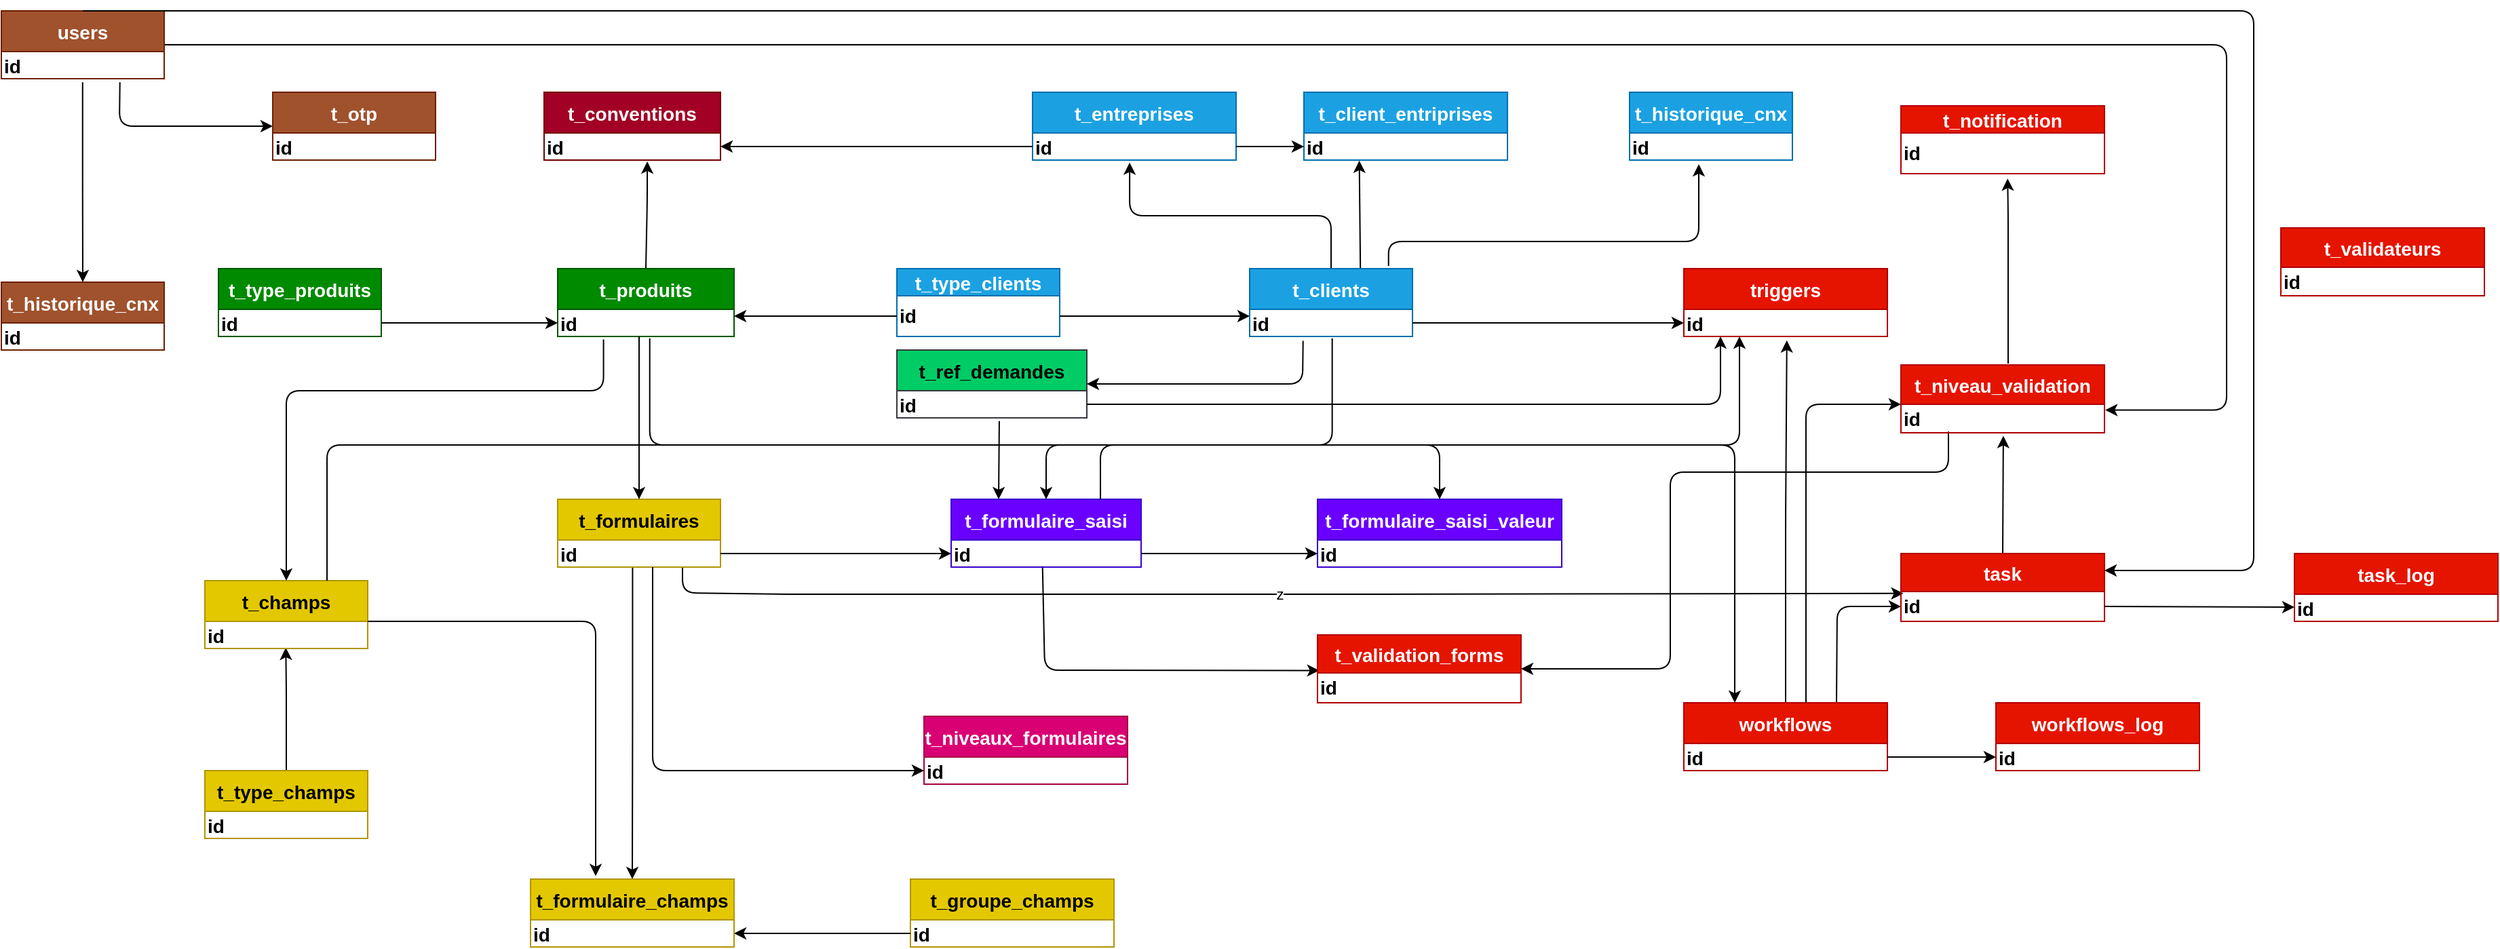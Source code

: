 <mxfile>
    <diagram id="sV0PdzSoE6YO78EN6hSr" name="workflows_mcd">
        <mxGraphModel dx="2013" dy="1161" grid="1" gridSize="10" guides="1" tooltips="1" connect="1" arrows="1" fold="1" page="1" pageScale="1" pageWidth="1169" pageHeight="827" background="#ffffff" math="0" shadow="0">
            <root>
                <mxCell id="M37x-w40fnPvyNNA2sr3-0"/>
                <mxCell id="M37x-w40fnPvyNNA2sr3-1" parent="M37x-w40fnPvyNNA2sr3-0"/>
                <mxCell id="_rT02i8OdZy9hyLazdgX-158" style="edgeStyle=elbowEdgeStyle;elbow=vertical;html=1;exitX=1;exitY=0.5;exitDx=0;exitDy=0;entryX=1.004;entryY=0.2;entryDx=0;entryDy=0;fontSize=14;fontColor=#000000;strokeColor=#000000;entryPerimeter=0;" parent="M37x-w40fnPvyNNA2sr3-1" source="_rT02i8OdZy9hyLazdgX-0" target="_rT02i8OdZy9hyLazdgX-140" edge="1">
                    <mxGeometry relative="1" as="geometry">
                        <Array as="points">
                            <mxPoint x="480" y="-580"/>
                            <mxPoint x="540" y="-775"/>
                            <mxPoint x="-980" y="-810"/>
                            <mxPoint x="-1060" y="-700"/>
                            <mxPoint x="290" y="-810"/>
                        </Array>
                        <mxPoint x="535" y="-540" as="targetPoint"/>
                    </mxGeometry>
                </mxCell>
                <object label="t_type_produits" name="" id="_rT02i8OdZy9hyLazdgX-13">
                    <mxCell style="shape=table;startSize=30;container=1;collapsible=0;childLayout=tableLayout;fontStyle=1;align=center;pointerEvents=1;rounded=0;shadow=0;sketch=0;fontSize=14;fontColor=#ffffff;strokeColor=#005700;strokeWidth=1;fillColor=#008a00;" parent="M37x-w40fnPvyNNA2sr3-1" vertex="1">
                        <mxGeometry x="-1000" y="-610" width="120" height="50" as="geometry"/>
                    </mxCell>
                </object>
                <mxCell id="_rT02i8OdZy9hyLazdgX-14" value="" style="shape=partialRectangle;html=1;whiteSpace=wrap;collapsible=0;dropTarget=0;pointerEvents=0;fillColor=none;top=0;left=0;bottom=0;right=0;points=[[0,0.5],[1,0.5]];portConstraint=eastwest;rounded=0;shadow=0;sketch=0;fontSize=14;fontColor=#FFFFFF;strokeColor=#000000;strokeWidth=1;" parent="_rT02i8OdZy9hyLazdgX-13" vertex="1">
                    <mxGeometry y="30" width="120" height="20" as="geometry"/>
                </mxCell>
                <mxCell id="_rT02i8OdZy9hyLazdgX-15" value="&lt;b&gt;id&lt;/b&gt;" style="shape=partialRectangle;html=1;whiteSpace=wrap;connectable=0;fillColor=none;top=0;left=0;bottom=0;right=0;overflow=hidden;pointerEvents=1;rounded=0;shadow=0;sketch=0;fontSize=14;fontColor=#000000;strokeColor=#000000;strokeWidth=1;align=left;" parent="_rT02i8OdZy9hyLazdgX-14" vertex="1">
                    <mxGeometry width="120" height="20" as="geometry">
                        <mxRectangle width="120" height="20" as="alternateBounds"/>
                    </mxGeometry>
                </mxCell>
                <object label="t_type_clients" name="" id="_rT02i8OdZy9hyLazdgX-16">
                    <mxCell style="shape=table;startSize=20;container=1;collapsible=0;childLayout=tableLayout;fontStyle=1;align=center;pointerEvents=1;rounded=0;shadow=0;sketch=0;fontSize=14;fontColor=#ffffff;strokeColor=#006EAF;strokeWidth=1;fillColor=#1ba1e2;" parent="M37x-w40fnPvyNNA2sr3-1" vertex="1">
                        <mxGeometry x="-500" y="-610" width="120" height="50" as="geometry"/>
                    </mxCell>
                </object>
                <mxCell id="_rT02i8OdZy9hyLazdgX-17" value="" style="shape=partialRectangle;html=1;whiteSpace=wrap;collapsible=0;dropTarget=0;pointerEvents=0;fillColor=none;top=0;left=0;bottom=0;right=0;points=[[0,0.5],[1,0.5]];portConstraint=eastwest;rounded=0;shadow=0;sketch=0;fontSize=14;fontColor=#FFFFFF;strokeColor=#000000;strokeWidth=1;" parent="_rT02i8OdZy9hyLazdgX-16" vertex="1">
                    <mxGeometry y="20" width="120" height="30" as="geometry"/>
                </mxCell>
                <mxCell id="_rT02i8OdZy9hyLazdgX-18" value="&lt;b&gt;id&lt;/b&gt;" style="shape=partialRectangle;html=1;whiteSpace=wrap;connectable=0;fillColor=none;top=0;left=0;bottom=0;right=0;overflow=hidden;pointerEvents=1;rounded=0;shadow=0;sketch=0;fontSize=14;fontColor=#000000;strokeColor=#000000;strokeWidth=1;align=left;" parent="_rT02i8OdZy9hyLazdgX-17" vertex="1">
                    <mxGeometry width="120" height="30" as="geometry">
                        <mxRectangle width="120" height="30" as="alternateBounds"/>
                    </mxGeometry>
                </mxCell>
                <mxCell id="_rT02i8OdZy9hyLazdgX-77" style="edgeStyle=elbowEdgeStyle;elbow=vertical;html=1;exitX=0.5;exitY=0;exitDx=0;exitDy=0;fontSize=14;fontColor=#000000;strokeColor=#000000;entryX=0.497;entryY=0.97;entryDx=0;entryDy=0;entryPerimeter=0;" parent="M37x-w40fnPvyNNA2sr3-1" source="_rT02i8OdZy9hyLazdgX-22" target="_rT02i8OdZy9hyLazdgX-35" edge="1">
                    <mxGeometry relative="1" as="geometry">
                        <mxPoint x="-960" y="-320" as="targetPoint"/>
                        <Array as="points">
                            <mxPoint x="-950" y="-300"/>
                        </Array>
                    </mxGeometry>
                </mxCell>
                <object label="t_type_champs" name="" id="_rT02i8OdZy9hyLazdgX-22">
                    <mxCell style="shape=table;startSize=30;container=1;collapsible=0;childLayout=tableLayout;fontStyle=1;align=center;pointerEvents=1;rounded=0;shadow=0;sketch=0;fontSize=14;fontColor=#000000;strokeColor=#B09500;strokeWidth=1;fillColor=#e3c800;" parent="M37x-w40fnPvyNNA2sr3-1" vertex="1">
                        <mxGeometry x="-1010" y="-240" width="120" height="50" as="geometry"/>
                    </mxCell>
                </object>
                <mxCell id="_rT02i8OdZy9hyLazdgX-23" value="" style="shape=partialRectangle;html=1;whiteSpace=wrap;collapsible=0;dropTarget=0;pointerEvents=0;fillColor=none;top=0;left=0;bottom=0;right=0;points=[[0,0.5],[1,0.5]];portConstraint=eastwest;rounded=0;shadow=0;sketch=0;fontSize=14;fontColor=#FFFFFF;strokeColor=#000000;strokeWidth=1;" parent="_rT02i8OdZy9hyLazdgX-22" vertex="1">
                    <mxGeometry y="30" width="120" height="20" as="geometry"/>
                </mxCell>
                <mxCell id="_rT02i8OdZy9hyLazdgX-24" value="&lt;b&gt;id&lt;/b&gt;" style="shape=partialRectangle;html=1;whiteSpace=wrap;connectable=0;fillColor=none;top=0;left=0;bottom=0;right=0;overflow=hidden;pointerEvents=1;rounded=0;shadow=0;sketch=0;fontSize=14;fontColor=#000000;strokeColor=#000000;strokeWidth=1;align=left;" parent="_rT02i8OdZy9hyLazdgX-23" vertex="1">
                    <mxGeometry width="120" height="20" as="geometry">
                        <mxRectangle width="120" height="20" as="alternateBounds"/>
                    </mxGeometry>
                </mxCell>
                <mxCell id="5" style="edgeStyle=none;html=1;exitX=0.5;exitY=0;exitDx=0;exitDy=0;entryX=0.585;entryY=1.05;entryDx=0;entryDy=0;entryPerimeter=0;strokeColor=#000000;" parent="M37x-w40fnPvyNNA2sr3-1" source="_rT02i8OdZy9hyLazdgX-25" target="_rT02i8OdZy9hyLazdgX-29" edge="1">
                    <mxGeometry relative="1" as="geometry">
                        <Array as="points">
                            <mxPoint x="-684" y="-660"/>
                        </Array>
                    </mxGeometry>
                </mxCell>
                <object label="t_produits" name="" id="_rT02i8OdZy9hyLazdgX-25">
                    <mxCell style="shape=table;startSize=30;container=1;collapsible=0;childLayout=tableLayout;fontStyle=1;align=center;pointerEvents=1;rounded=0;shadow=0;sketch=0;fontSize=14;fontColor=#ffffff;strokeColor=#005700;strokeWidth=1;fillColor=#008a00;" parent="M37x-w40fnPvyNNA2sr3-1" vertex="1">
                        <mxGeometry x="-750" y="-610" width="130" height="50" as="geometry"/>
                    </mxCell>
                </object>
                <mxCell id="_rT02i8OdZy9hyLazdgX-26" value="" style="shape=partialRectangle;html=1;whiteSpace=wrap;collapsible=0;dropTarget=0;pointerEvents=0;fillColor=none;top=0;left=0;bottom=0;right=0;points=[[0,0.5],[1,0.5]];portConstraint=eastwest;rounded=0;shadow=0;sketch=0;fontSize=14;fontColor=#FFFFFF;strokeColor=#000000;strokeWidth=1;" parent="_rT02i8OdZy9hyLazdgX-25" vertex="1">
                    <mxGeometry y="30" width="130" height="20" as="geometry"/>
                </mxCell>
                <mxCell id="_rT02i8OdZy9hyLazdgX-27" value="&lt;b&gt;id&lt;/b&gt;" style="shape=partialRectangle;html=1;whiteSpace=wrap;connectable=0;fillColor=none;top=0;left=0;bottom=0;right=0;overflow=hidden;pointerEvents=1;rounded=0;shadow=0;sketch=0;fontSize=14;fontColor=#000000;strokeColor=#000000;strokeWidth=1;align=left;" parent="_rT02i8OdZy9hyLazdgX-26" vertex="1">
                    <mxGeometry width="130" height="20" as="geometry">
                        <mxRectangle width="130" height="20" as="alternateBounds"/>
                    </mxGeometry>
                </mxCell>
                <object label="t_conventions" name="" id="_rT02i8OdZy9hyLazdgX-28">
                    <mxCell style="shape=table;startSize=30;container=1;collapsible=0;childLayout=tableLayout;fontStyle=1;align=center;pointerEvents=1;rounded=0;shadow=0;sketch=0;fontSize=14;fontColor=#ffffff;strokeColor=#6F0000;strokeWidth=1;fillColor=#a20025;" parent="M37x-w40fnPvyNNA2sr3-1" vertex="1">
                        <mxGeometry x="-760" y="-740" width="130" height="50" as="geometry"/>
                    </mxCell>
                </object>
                <mxCell id="_rT02i8OdZy9hyLazdgX-29" value="" style="shape=partialRectangle;html=1;whiteSpace=wrap;collapsible=0;dropTarget=0;pointerEvents=0;fillColor=none;top=0;left=0;bottom=0;right=0;points=[[0,0.5],[1,0.5]];portConstraint=eastwest;rounded=0;shadow=0;sketch=0;fontSize=14;fontColor=#FFFFFF;strokeColor=#000000;strokeWidth=1;" parent="_rT02i8OdZy9hyLazdgX-28" vertex="1">
                    <mxGeometry y="30" width="130" height="20" as="geometry"/>
                </mxCell>
                <mxCell id="_rT02i8OdZy9hyLazdgX-30" value="&lt;b&gt;id&lt;/b&gt;" style="shape=partialRectangle;html=1;whiteSpace=wrap;connectable=0;fillColor=none;top=0;left=0;bottom=0;right=0;overflow=hidden;pointerEvents=1;rounded=0;shadow=0;sketch=0;fontSize=14;fontColor=#000000;strokeColor=#000000;strokeWidth=1;align=left;" parent="_rT02i8OdZy9hyLazdgX-29" vertex="1">
                    <mxGeometry width="130" height="20" as="geometry">
                        <mxRectangle width="130" height="20" as="alternateBounds"/>
                    </mxGeometry>
                </mxCell>
                <object label="t_entreprises" name="" id="_rT02i8OdZy9hyLazdgX-31">
                    <mxCell style="shape=table;startSize=30;container=1;collapsible=0;childLayout=tableLayout;fontStyle=1;align=center;pointerEvents=1;rounded=0;shadow=0;sketch=0;fontSize=14;fontColor=#ffffff;strokeColor=#006EAF;strokeWidth=1;fillColor=#1ba1e2;" parent="M37x-w40fnPvyNNA2sr3-1" vertex="1">
                        <mxGeometry x="-400" y="-740" width="150" height="50" as="geometry"/>
                    </mxCell>
                </object>
                <mxCell id="_rT02i8OdZy9hyLazdgX-32" value="" style="shape=partialRectangle;html=1;whiteSpace=wrap;collapsible=0;dropTarget=0;pointerEvents=0;fillColor=none;top=0;left=0;bottom=0;right=0;points=[[0,0.5],[1,0.5]];portConstraint=eastwest;rounded=0;shadow=0;sketch=0;fontSize=14;fontColor=#FFFFFF;strokeColor=#000000;strokeWidth=1;" parent="_rT02i8OdZy9hyLazdgX-31" vertex="1">
                    <mxGeometry y="30" width="150" height="20" as="geometry"/>
                </mxCell>
                <mxCell id="_rT02i8OdZy9hyLazdgX-33" value="&lt;b&gt;id&lt;/b&gt;" style="shape=partialRectangle;html=1;whiteSpace=wrap;connectable=0;fillColor=none;top=0;left=0;bottom=0;right=0;overflow=hidden;pointerEvents=1;rounded=0;shadow=0;sketch=0;fontSize=14;fontColor=#000000;strokeColor=#000000;strokeWidth=1;align=left;" parent="_rT02i8OdZy9hyLazdgX-32" vertex="1">
                    <mxGeometry width="150" height="20" as="geometry">
                        <mxRectangle width="150" height="20" as="alternateBounds"/>
                    </mxGeometry>
                </mxCell>
                <object label="t_champs" name="" id="_rT02i8OdZy9hyLazdgX-34">
                    <mxCell style="shape=table;startSize=30;container=1;collapsible=0;childLayout=tableLayout;fontStyle=1;align=center;pointerEvents=1;rounded=0;shadow=0;sketch=0;fontSize=14;fontColor=#000000;strokeColor=#B09500;strokeWidth=1;fillColor=#e3c800;" parent="M37x-w40fnPvyNNA2sr3-1" vertex="1">
                        <mxGeometry x="-1010" y="-380" width="120" height="50" as="geometry"/>
                    </mxCell>
                </object>
                <mxCell id="_rT02i8OdZy9hyLazdgX-35" value="" style="shape=partialRectangle;html=1;whiteSpace=wrap;collapsible=0;dropTarget=0;pointerEvents=0;fillColor=none;top=0;left=0;bottom=0;right=0;points=[[0,0.5],[1,0.5]];portConstraint=eastwest;rounded=0;shadow=0;sketch=0;fontSize=14;fontColor=#FFFFFF;strokeColor=#000000;strokeWidth=1;" parent="_rT02i8OdZy9hyLazdgX-34" vertex="1">
                    <mxGeometry y="30" width="120" height="20" as="geometry"/>
                </mxCell>
                <mxCell id="_rT02i8OdZy9hyLazdgX-36" value="&lt;b&gt;id&lt;/b&gt;" style="shape=partialRectangle;html=1;whiteSpace=wrap;connectable=0;fillColor=none;top=0;left=0;bottom=0;right=0;overflow=hidden;pointerEvents=1;rounded=0;shadow=0;sketch=0;fontSize=14;fontColor=#000000;strokeColor=#000000;strokeWidth=1;align=left;" parent="_rT02i8OdZy9hyLazdgX-35" vertex="1">
                    <mxGeometry width="120" height="20" as="geometry">
                        <mxRectangle width="120" height="20" as="alternateBounds"/>
                    </mxGeometry>
                </mxCell>
                <mxCell id="_rT02i8OdZy9hyLazdgX-49" style="edgeStyle=elbowEdgeStyle;elbow=vertical;html=1;exitX=0.5;exitY=0;exitDx=0;exitDy=0;entryX=0.477;entryY=1.09;entryDx=0;entryDy=0;entryPerimeter=0;fontSize=14;fontColor=#000000;strokeColor=#000000;" parent="M37x-w40fnPvyNNA2sr3-1" source="_rT02i8OdZy9hyLazdgX-37" target="_rT02i8OdZy9hyLazdgX-32" edge="1">
                    <mxGeometry relative="1" as="geometry"/>
                </mxCell>
                <mxCell id="_rT02i8OdZy9hyLazdgX-132" style="edgeStyle=elbowEdgeStyle;elbow=vertical;html=1;exitX=0.853;exitY=-0.04;exitDx=0;exitDy=0;entryX=0.425;entryY=1.15;entryDx=0;entryDy=0;entryPerimeter=0;fontSize=14;fontColor=#000000;strokeColor=#000000;exitPerimeter=0;" parent="M37x-w40fnPvyNNA2sr3-1" source="_rT02i8OdZy9hyLazdgX-37" target="_rT02i8OdZy9hyLazdgX-103" edge="1">
                    <mxGeometry relative="1" as="geometry">
                        <Array as="points">
                            <mxPoint x="-140" y="-630"/>
                            <mxPoint x="70" y="-640"/>
                            <mxPoint x="-20" y="-585"/>
                            <mxPoint x="-20" y="-600"/>
                        </Array>
                    </mxGeometry>
                </mxCell>
                <mxCell id="44" style="edgeStyle=none;html=1;exitX=0.68;exitY=-0.008;exitDx=0;exitDy=0;entryX=0.272;entryY=1.02;entryDx=0;entryDy=0;entryPerimeter=0;strokeColor=#000000;exitPerimeter=0;" parent="M37x-w40fnPvyNNA2sr3-1" source="_rT02i8OdZy9hyLazdgX-37" target="42" edge="1">
                    <mxGeometry relative="1" as="geometry"/>
                </mxCell>
                <object label="t_clients" name="" id="_rT02i8OdZy9hyLazdgX-37">
                    <mxCell style="shape=table;startSize=30;container=1;collapsible=0;childLayout=tableLayout;fontStyle=1;align=center;pointerEvents=1;rounded=0;shadow=0;sketch=0;fontSize=14;fontColor=#ffffff;strokeColor=#006EAF;strokeWidth=1;fillColor=#1ba1e2;" parent="M37x-w40fnPvyNNA2sr3-1" vertex="1">
                        <mxGeometry x="-240" y="-610" width="120" height="50" as="geometry"/>
                    </mxCell>
                </object>
                <mxCell id="_rT02i8OdZy9hyLazdgX-38" value="" style="shape=partialRectangle;html=1;whiteSpace=wrap;collapsible=0;dropTarget=0;pointerEvents=0;fillColor=none;top=0;left=0;bottom=0;right=0;points=[[0,0.5],[1,0.5]];portConstraint=eastwest;rounded=0;shadow=0;sketch=0;fontSize=14;fontColor=#FFFFFF;strokeColor=#000000;strokeWidth=1;" parent="_rT02i8OdZy9hyLazdgX-37" vertex="1">
                    <mxGeometry y="30" width="120" height="20" as="geometry"/>
                </mxCell>
                <mxCell id="_rT02i8OdZy9hyLazdgX-39" value="&lt;b&gt;id&lt;/b&gt;" style="shape=partialRectangle;html=1;whiteSpace=wrap;connectable=0;fillColor=none;top=0;left=0;bottom=0;right=0;overflow=hidden;pointerEvents=1;rounded=0;shadow=0;sketch=0;fontSize=14;fontColor=#000000;strokeColor=#000000;strokeWidth=1;align=left;" parent="_rT02i8OdZy9hyLazdgX-38" vertex="1">
                    <mxGeometry width="120" height="20" as="geometry">
                        <mxRectangle width="120" height="20" as="alternateBounds"/>
                    </mxGeometry>
                </mxCell>
                <mxCell id="_rT02i8OdZy9hyLazdgX-43" style="edgeStyle=orthogonalEdgeStyle;html=1;exitX=1;exitY=0.5;exitDx=0;exitDy=0;fontSize=14;fontColor=#000000;strokeColor=#000000;" parent="M37x-w40fnPvyNNA2sr3-1" source="_rT02i8OdZy9hyLazdgX-14" edge="1">
                    <mxGeometry relative="1" as="geometry">
                        <mxPoint x="-750" y="-570" as="targetPoint"/>
                    </mxGeometry>
                </mxCell>
                <mxCell id="_rT02i8OdZy9hyLazdgX-59" style="edgeStyle=elbowEdgeStyle;elbow=vertical;html=1;exitX=0;exitY=0.5;exitDx=0;exitDy=0;fontSize=14;fontColor=#000000;strokeColor=#000000;entryX=1;entryY=0.5;entryDx=0;entryDy=0;" parent="M37x-w40fnPvyNNA2sr3-1" source="_rT02i8OdZy9hyLazdgX-32" target="_rT02i8OdZy9hyLazdgX-29" edge="1">
                    <mxGeometry relative="1" as="geometry">
                        <mxPoint x="-490" y="-700" as="targetPoint"/>
                    </mxGeometry>
                </mxCell>
                <mxCell id="_rT02i8OdZy9hyLazdgX-80" style="edgeStyle=elbowEdgeStyle;elbow=vertical;html=1;exitX=0.46;exitY=1.011;exitDx=0;exitDy=0;fontSize=14;fontColor=#000000;strokeColor=#000000;exitPerimeter=0;entryX=0.5;entryY=0;entryDx=0;entryDy=0;" parent="M37x-w40fnPvyNNA2sr3-1" source="_rT02i8OdZy9hyLazdgX-61" target="_rT02i8OdZy9hyLazdgX-66" edge="1">
                    <mxGeometry relative="1" as="geometry">
                        <mxPoint x="-695" y="-270" as="targetPoint"/>
                    </mxGeometry>
                </mxCell>
                <mxCell id="12" value="z" style="edgeStyle=none;html=1;strokeColor=#000000;entryX=0.012;entryY=0.064;entryDx=0;entryDy=0;entryPerimeter=0;" parent="M37x-w40fnPvyNNA2sr3-1" target="_rT02i8OdZy9hyLazdgX-115" edge="1">
                    <mxGeometry relative="1" as="geometry">
                        <mxPoint x="230" y="-380" as="targetPoint"/>
                        <Array as="points">
                            <mxPoint x="-658" y="-371"/>
                            <mxPoint x="-580" y="-370"/>
                            <mxPoint x="-170" y="-370"/>
                        </Array>
                        <mxPoint x="-658" y="-390" as="sourcePoint"/>
                    </mxGeometry>
                </mxCell>
                <object label="t_formulaires" name="" id="_rT02i8OdZy9hyLazdgX-60">
                    <mxCell style="shape=table;startSize=30;container=1;collapsible=0;childLayout=tableLayout;fontStyle=1;align=center;pointerEvents=1;rounded=0;shadow=0;sketch=0;fontSize=14;fontColor=#000000;strokeColor=#B09500;strokeWidth=1;fillColor=#e3c800;" parent="M37x-w40fnPvyNNA2sr3-1" vertex="1">
                        <mxGeometry x="-750" y="-440" width="120" height="50" as="geometry"/>
                    </mxCell>
                </object>
                <mxCell id="_rT02i8OdZy9hyLazdgX-61" value="" style="shape=partialRectangle;html=1;whiteSpace=wrap;collapsible=0;dropTarget=0;pointerEvents=0;fillColor=none;top=0;left=0;bottom=0;right=0;points=[[0,0.5],[1,0.5]];portConstraint=eastwest;rounded=0;shadow=0;sketch=0;fontSize=14;fontColor=#FFFFFF;strokeColor=#000000;strokeWidth=1;" parent="_rT02i8OdZy9hyLazdgX-60" vertex="1">
                    <mxGeometry y="30" width="120" height="20" as="geometry"/>
                </mxCell>
                <mxCell id="_rT02i8OdZy9hyLazdgX-62" value="&lt;b&gt;id&lt;/b&gt;" style="shape=partialRectangle;html=1;whiteSpace=wrap;connectable=0;fillColor=none;top=0;left=0;bottom=0;right=0;overflow=hidden;pointerEvents=1;rounded=0;shadow=0;sketch=0;fontSize=14;fontColor=#000000;strokeColor=#000000;strokeWidth=1;align=left;" parent="_rT02i8OdZy9hyLazdgX-61" vertex="1">
                    <mxGeometry width="120" height="20" as="geometry">
                        <mxRectangle width="120" height="20" as="alternateBounds"/>
                    </mxGeometry>
                </mxCell>
                <object label="t_formulaire_saisi_valeur" name="" id="_rT02i8OdZy9hyLazdgX-63">
                    <mxCell style="shape=table;startSize=30;container=1;collapsible=0;childLayout=tableLayout;fontStyle=1;align=center;pointerEvents=1;rounded=0;shadow=0;sketch=0;fontSize=14;fontColor=#ffffff;strokeColor=#3700CC;strokeWidth=1;fillColor=#6a00ff;" parent="M37x-w40fnPvyNNA2sr3-1" vertex="1">
                        <mxGeometry x="-190" y="-440" width="180" height="50" as="geometry"/>
                    </mxCell>
                </object>
                <mxCell id="_rT02i8OdZy9hyLazdgX-64" value="" style="shape=partialRectangle;html=1;whiteSpace=wrap;collapsible=0;dropTarget=0;pointerEvents=0;fillColor=none;top=0;left=0;bottom=0;right=0;points=[[0,0.5],[1,0.5]];portConstraint=eastwest;rounded=0;shadow=0;sketch=0;fontSize=14;fontColor=#FFFFFF;strokeColor=#000000;strokeWidth=1;" parent="_rT02i8OdZy9hyLazdgX-63" vertex="1">
                    <mxGeometry y="30" width="180" height="20" as="geometry"/>
                </mxCell>
                <mxCell id="_rT02i8OdZy9hyLazdgX-65" value="&lt;b&gt;id&lt;/b&gt;" style="shape=partialRectangle;html=1;whiteSpace=wrap;connectable=0;fillColor=none;top=0;left=0;bottom=0;right=0;overflow=hidden;pointerEvents=1;rounded=0;shadow=0;sketch=0;fontSize=14;fontColor=#000000;strokeColor=#000000;strokeWidth=1;align=left;" parent="_rT02i8OdZy9hyLazdgX-64" vertex="1">
                    <mxGeometry width="180" height="20" as="geometry">
                        <mxRectangle width="180" height="20" as="alternateBounds"/>
                    </mxGeometry>
                </mxCell>
                <object label="t_formulaire_champs" name="" id="_rT02i8OdZy9hyLazdgX-66">
                    <mxCell style="shape=table;startSize=30;container=1;collapsible=0;childLayout=tableLayout;fontStyle=1;align=center;pointerEvents=1;rounded=0;shadow=0;sketch=0;fontSize=14;fontColor=#000000;strokeColor=#B09500;strokeWidth=1;fillColor=#e3c800;" parent="M37x-w40fnPvyNNA2sr3-1" vertex="1">
                        <mxGeometry x="-770" y="-160" width="150" height="50" as="geometry"/>
                    </mxCell>
                </object>
                <mxCell id="_rT02i8OdZy9hyLazdgX-67" value="" style="shape=partialRectangle;html=1;whiteSpace=wrap;collapsible=0;dropTarget=0;pointerEvents=0;fillColor=none;top=0;left=0;bottom=0;right=0;points=[[0,0.5],[1,0.5]];portConstraint=eastwest;rounded=0;shadow=0;sketch=0;fontSize=14;fontColor=#FFFFFF;strokeColor=#000000;strokeWidth=1;" parent="_rT02i8OdZy9hyLazdgX-66" vertex="1">
                    <mxGeometry y="30" width="150" height="20" as="geometry"/>
                </mxCell>
                <mxCell id="_rT02i8OdZy9hyLazdgX-68" value="&lt;b&gt;id&lt;/b&gt;" style="shape=partialRectangle;html=1;whiteSpace=wrap;connectable=0;fillColor=none;top=0;left=0;bottom=0;right=0;overflow=hidden;pointerEvents=1;rounded=0;shadow=0;sketch=0;fontSize=14;fontColor=#000000;strokeColor=#000000;strokeWidth=1;align=left;" parent="_rT02i8OdZy9hyLazdgX-67" vertex="1">
                    <mxGeometry width="150" height="20" as="geometry">
                        <mxRectangle width="150" height="20" as="alternateBounds"/>
                    </mxGeometry>
                </mxCell>
                <mxCell id="33" style="edgeStyle=none;html=1;exitX=0.481;exitY=0.97;exitDx=0;exitDy=0;entryX=0.009;entryY=-0.082;entryDx=0;entryDy=0;entryPerimeter=0;strokeColor=#000000;exitPerimeter=0;" parent="M37x-w40fnPvyNNA2sr3-1" source="_rT02i8OdZy9hyLazdgX-70" target="30" edge="1">
                    <mxGeometry relative="1" as="geometry">
                        <Array as="points">
                            <mxPoint x="-391" y="-314"/>
                        </Array>
                    </mxGeometry>
                </mxCell>
                <object label="t_formulaire_saisi" name="" id="_rT02i8OdZy9hyLazdgX-69">
                    <mxCell style="shape=table;startSize=30;container=1;collapsible=0;childLayout=tableLayout;fontStyle=1;align=center;pointerEvents=1;rounded=0;shadow=0;sketch=0;fontSize=14;fontColor=#ffffff;strokeColor=#3700CC;strokeWidth=1;fillColor=#6a00ff;" parent="M37x-w40fnPvyNNA2sr3-1" vertex="1">
                        <mxGeometry x="-460" y="-440" width="140" height="50" as="geometry"/>
                    </mxCell>
                </object>
                <mxCell id="_rT02i8OdZy9hyLazdgX-70" value="" style="shape=partialRectangle;html=1;whiteSpace=wrap;collapsible=0;dropTarget=0;pointerEvents=0;fillColor=none;top=0;left=0;bottom=0;right=0;points=[[0,0.5],[1,0.5]];portConstraint=eastwest;rounded=0;shadow=0;sketch=0;fontSize=14;fontColor=#FFFFFF;strokeColor=#000000;strokeWidth=1;" parent="_rT02i8OdZy9hyLazdgX-69" vertex="1">
                    <mxGeometry y="30" width="140" height="20" as="geometry"/>
                </mxCell>
                <mxCell id="_rT02i8OdZy9hyLazdgX-71" value="&lt;b&gt;id&lt;/b&gt;" style="shape=partialRectangle;html=1;whiteSpace=wrap;connectable=0;fillColor=none;top=0;left=0;bottom=0;right=0;overflow=hidden;pointerEvents=1;rounded=0;shadow=0;sketch=0;fontSize=14;fontColor=#000000;strokeColor=#000000;strokeWidth=1;align=left;" parent="_rT02i8OdZy9hyLazdgX-70" vertex="1">
                    <mxGeometry width="140" height="20" as="geometry">
                        <mxRectangle width="140" height="20" as="alternateBounds"/>
                    </mxGeometry>
                </mxCell>
                <object label="t_groupe_champs" name="" id="_rT02i8OdZy9hyLazdgX-72">
                    <mxCell style="shape=table;startSize=30;container=1;collapsible=0;childLayout=tableLayout;fontStyle=1;align=center;pointerEvents=1;rounded=0;shadow=0;sketch=0;fontSize=14;fontColor=#000000;strokeColor=#B09500;strokeWidth=1;fillColor=#e3c800;" parent="M37x-w40fnPvyNNA2sr3-1" vertex="1">
                        <mxGeometry x="-490" y="-160" width="150" height="50" as="geometry"/>
                    </mxCell>
                </object>
                <mxCell id="_rT02i8OdZy9hyLazdgX-73" value="" style="shape=partialRectangle;html=1;whiteSpace=wrap;collapsible=0;dropTarget=0;pointerEvents=0;fillColor=none;top=0;left=0;bottom=0;right=0;points=[[0,0.5],[1,0.5]];portConstraint=eastwest;rounded=0;shadow=0;sketch=0;fontSize=14;fontColor=#FFFFFF;strokeColor=#000000;strokeWidth=1;" parent="_rT02i8OdZy9hyLazdgX-72" vertex="1">
                    <mxGeometry y="30" width="150" height="20" as="geometry"/>
                </mxCell>
                <mxCell id="_rT02i8OdZy9hyLazdgX-74" value="&lt;b&gt;id&lt;/b&gt;" style="shape=partialRectangle;html=1;whiteSpace=wrap;connectable=0;fillColor=none;top=0;left=0;bottom=0;right=0;overflow=hidden;pointerEvents=1;rounded=0;shadow=0;sketch=0;fontSize=14;fontColor=#000000;strokeColor=#000000;strokeWidth=1;align=left;" parent="_rT02i8OdZy9hyLazdgX-73" vertex="1">
                    <mxGeometry width="150" height="20" as="geometry">
                        <mxRectangle width="150" height="20" as="alternateBounds"/>
                    </mxGeometry>
                </mxCell>
                <mxCell id="_rT02i8OdZy9hyLazdgX-78" style="edgeStyle=elbowEdgeStyle;elbow=vertical;html=1;fontSize=14;fontColor=#000000;strokeColor=#000000;entryX=0.32;entryY=-0.044;entryDx=0;entryDy=0;entryPerimeter=0;" parent="M37x-w40fnPvyNNA2sr3-1" target="_rT02i8OdZy9hyLazdgX-66" edge="1">
                    <mxGeometry relative="1" as="geometry">
                        <mxPoint x="-720" y="-260" as="targetPoint"/>
                        <Array as="points">
                            <mxPoint x="-800" y="-350"/>
                            <mxPoint x="-790" y="-230"/>
                            <mxPoint x="-810" y="-250"/>
                            <mxPoint x="-810" y="-270"/>
                            <mxPoint x="-820" y="-340"/>
                        </Array>
                        <mxPoint x="-890" y="-350" as="sourcePoint"/>
                    </mxGeometry>
                </mxCell>
                <mxCell id="_rT02i8OdZy9hyLazdgX-79" style="edgeStyle=elbowEdgeStyle;elbow=vertical;html=1;exitX=0;exitY=0.5;exitDx=0;exitDy=0;entryX=1;entryY=0.5;entryDx=0;entryDy=0;fontSize=14;fontColor=#000000;strokeColor=#000000;" parent="M37x-w40fnPvyNNA2sr3-1" source="_rT02i8OdZy9hyLazdgX-73" target="_rT02i8OdZy9hyLazdgX-67" edge="1">
                    <mxGeometry relative="1" as="geometry"/>
                </mxCell>
                <mxCell id="_rT02i8OdZy9hyLazdgX-81" style="edgeStyle=elbowEdgeStyle;elbow=vertical;html=1;exitX=1;exitY=0.5;exitDx=0;exitDy=0;fontSize=14;fontColor=#000000;strokeColor=#000000;" parent="M37x-w40fnPvyNNA2sr3-1" source="_rT02i8OdZy9hyLazdgX-61" target="_rT02i8OdZy9hyLazdgX-70" edge="1">
                    <mxGeometry relative="1" as="geometry"/>
                </mxCell>
                <mxCell id="_rT02i8OdZy9hyLazdgX-83" style="edgeStyle=elbowEdgeStyle;elbow=vertical;html=1;fontSize=14;fontColor=#000000;strokeColor=#000000;entryX=0.5;entryY=0;entryDx=0;entryDy=0;entryPerimeter=0;" parent="M37x-w40fnPvyNNA2sr3-1" target="_rT02i8OdZy9hyLazdgX-60" edge="1">
                    <mxGeometry relative="1" as="geometry">
                        <mxPoint x="-690" y="-450" as="targetPoint"/>
                        <Array as="points">
                            <mxPoint x="-695" y="-510"/>
                            <mxPoint x="-670" y="-550"/>
                            <mxPoint x="-670" y="-520"/>
                        </Array>
                        <mxPoint x="-690" y="-560" as="sourcePoint"/>
                    </mxGeometry>
                </mxCell>
                <mxCell id="_rT02i8OdZy9hyLazdgX-85" style="edgeStyle=elbowEdgeStyle;elbow=vertical;html=1;exitX=0.26;exitY=1.111;exitDx=0;exitDy=0;entryX=0.5;entryY=0;entryDx=0;entryDy=0;fontSize=14;fontColor=#000000;strokeColor=#000000;exitPerimeter=0;" parent="M37x-w40fnPvyNNA2sr3-1" source="_rT02i8OdZy9hyLazdgX-26" target="_rT02i8OdZy9hyLazdgX-34" edge="1">
                    <mxGeometry relative="1" as="geometry">
                        <Array as="points">
                            <mxPoint x="-730" y="-520"/>
                            <mxPoint x="-880" y="-520"/>
                            <mxPoint x="-800" y="-570"/>
                            <mxPoint x="-920" y="-500"/>
                            <mxPoint x="-800" y="-540"/>
                            <mxPoint x="-660" y="-520"/>
                        </Array>
                    </mxGeometry>
                </mxCell>
                <mxCell id="_rT02i8OdZy9hyLazdgX-86" style="edgeStyle=elbowEdgeStyle;elbow=vertical;html=1;exitX=1;exitY=0.5;exitDx=0;exitDy=0;entryX=0;entryY=0.5;entryDx=0;entryDy=0;fontSize=14;fontColor=#000000;strokeColor=#000000;" parent="M37x-w40fnPvyNNA2sr3-1" source="_rT02i8OdZy9hyLazdgX-70" target="_rT02i8OdZy9hyLazdgX-64" edge="1">
                    <mxGeometry relative="1" as="geometry"/>
                </mxCell>
                <mxCell id="_rT02i8OdZy9hyLazdgX-95" style="edgeStyle=elbowEdgeStyle;elbow=vertical;html=1;exitX=0.507;exitY=1.07;exitDx=0;exitDy=0;fontSize=14;fontColor=#000000;strokeColor=#000000;exitPerimeter=0;" parent="M37x-w40fnPvyNNA2sr3-1" source="_rT02i8OdZy9hyLazdgX-38" target="_rT02i8OdZy9hyLazdgX-69" edge="1">
                    <mxGeometry relative="1" as="geometry">
                        <Array as="points">
                            <mxPoint x="-280" y="-480"/>
                            <mxPoint x="-260" y="-520"/>
                        </Array>
                    </mxGeometry>
                </mxCell>
                <object label="t_historique_cnx" name="" id="_rT02i8OdZy9hyLazdgX-102">
                    <mxCell style="shape=table;startSize=30;container=1;collapsible=0;childLayout=tableLayout;fontStyle=1;align=center;pointerEvents=1;rounded=0;shadow=0;sketch=0;fontSize=14;fontColor=#ffffff;strokeColor=#006EAF;strokeWidth=1;fillColor=#1ba1e2;" parent="M37x-w40fnPvyNNA2sr3-1" vertex="1">
                        <mxGeometry x="40" y="-740" width="120" height="50" as="geometry"/>
                    </mxCell>
                </object>
                <mxCell id="_rT02i8OdZy9hyLazdgX-103" value="" style="shape=partialRectangle;html=1;whiteSpace=wrap;collapsible=0;dropTarget=0;pointerEvents=0;fillColor=none;top=0;left=0;bottom=0;right=0;points=[[0,0.5],[1,0.5]];portConstraint=eastwest;rounded=0;shadow=0;sketch=0;fontSize=14;fontColor=#FFFFFF;strokeColor=#000000;strokeWidth=1;" parent="_rT02i8OdZy9hyLazdgX-102" vertex="1">
                    <mxGeometry y="30" width="120" height="20" as="geometry"/>
                </mxCell>
                <mxCell id="_rT02i8OdZy9hyLazdgX-104" value="&lt;b&gt;id&lt;/b&gt;" style="shape=partialRectangle;html=1;whiteSpace=wrap;connectable=0;fillColor=none;top=0;left=0;bottom=0;right=0;overflow=hidden;pointerEvents=1;rounded=0;shadow=0;sketch=0;fontSize=14;fontColor=#000000;strokeColor=#000000;strokeWidth=1;align=left;" parent="_rT02i8OdZy9hyLazdgX-103" vertex="1">
                    <mxGeometry width="120" height="20" as="geometry">
                        <mxRectangle width="120" height="20" as="alternateBounds"/>
                    </mxGeometry>
                </mxCell>
                <mxCell id="_rT02i8OdZy9hyLazdgX-157" style="edgeStyle=elbowEdgeStyle;elbow=vertical;html=1;exitX=0.5;exitY=0;exitDx=0;exitDy=0;entryX=0.506;entryY=1.144;entryDx=0;entryDy=0;entryPerimeter=0;fontSize=14;fontColor=#000000;strokeColor=#000000;" parent="M37x-w40fnPvyNNA2sr3-1" source="_rT02i8OdZy9hyLazdgX-105" target="_rT02i8OdZy9hyLazdgX-112" edge="1">
                    <mxGeometry relative="1" as="geometry"/>
                </mxCell>
                <mxCell id="1" style="edgeStyle=none;html=1;exitX=0.75;exitY=0;exitDx=0;exitDy=0;entryX=0;entryY=0.5;entryDx=0;entryDy=0;strokeColor=#000000;" parent="M37x-w40fnPvyNNA2sr3-1" source="_rT02i8OdZy9hyLazdgX-105" target="_rT02i8OdZy9hyLazdgX-115" edge="1">
                    <mxGeometry relative="1" as="geometry">
                        <Array as="points">
                            <mxPoint x="193" y="-361"/>
                        </Array>
                    </mxGeometry>
                </mxCell>
                <object label="workflows" name="" id="_rT02i8OdZy9hyLazdgX-105">
                    <mxCell style="shape=table;startSize=30;container=1;collapsible=0;childLayout=tableLayout;fontStyle=1;align=center;pointerEvents=1;rounded=0;shadow=0;sketch=0;fontSize=14;fontColor=#ffffff;strokeColor=#B20000;strokeWidth=1;fillColor=#e51400;" parent="M37x-w40fnPvyNNA2sr3-1" vertex="1">
                        <mxGeometry x="80" y="-290" width="150" height="50" as="geometry"/>
                    </mxCell>
                </object>
                <mxCell id="_rT02i8OdZy9hyLazdgX-106" value="" style="shape=partialRectangle;html=1;whiteSpace=wrap;collapsible=0;dropTarget=0;pointerEvents=0;fillColor=none;top=0;left=0;bottom=0;right=0;points=[[0,0.5],[1,0.5]];portConstraint=eastwest;rounded=0;shadow=0;sketch=0;fontSize=14;fontColor=#FFFFFF;strokeColor=#000000;strokeWidth=1;" parent="_rT02i8OdZy9hyLazdgX-105" vertex="1">
                    <mxGeometry y="30" width="150" height="20" as="geometry"/>
                </mxCell>
                <mxCell id="_rT02i8OdZy9hyLazdgX-107" value="&lt;b&gt;id&lt;/b&gt;" style="shape=partialRectangle;html=1;whiteSpace=wrap;connectable=0;fillColor=none;top=0;left=0;bottom=0;right=0;overflow=hidden;pointerEvents=1;rounded=0;shadow=0;sketch=0;fontSize=14;fontColor=#000000;strokeColor=#000000;strokeWidth=1;align=left;" parent="_rT02i8OdZy9hyLazdgX-106" vertex="1">
                    <mxGeometry width="150" height="20" as="geometry">
                        <mxRectangle width="150" height="20" as="alternateBounds"/>
                    </mxGeometry>
                </mxCell>
                <object label="task_log" name="" id="_rT02i8OdZy9hyLazdgX-108">
                    <mxCell style="shape=table;startSize=30;container=1;collapsible=0;childLayout=tableLayout;fontStyle=1;align=center;pointerEvents=1;rounded=0;shadow=0;sketch=0;fontSize=14;fontColor=#ffffff;strokeColor=#B20000;strokeWidth=1;fillColor=#e51400;" parent="M37x-w40fnPvyNNA2sr3-1" vertex="1">
                        <mxGeometry x="530" y="-400" width="150" height="50" as="geometry"/>
                    </mxCell>
                </object>
                <mxCell id="_rT02i8OdZy9hyLazdgX-109" value="" style="shape=partialRectangle;html=1;whiteSpace=wrap;collapsible=0;dropTarget=0;pointerEvents=0;fillColor=none;top=0;left=0;bottom=0;right=0;points=[[0,0.5],[1,0.5]];portConstraint=eastwest;rounded=0;shadow=0;sketch=0;fontSize=14;fontColor=#FFFFFF;strokeColor=#000000;strokeWidth=1;" parent="_rT02i8OdZy9hyLazdgX-108" vertex="1">
                    <mxGeometry y="30" width="150" height="20" as="geometry"/>
                </mxCell>
                <mxCell id="_rT02i8OdZy9hyLazdgX-110" value="&lt;b&gt;id&lt;/b&gt;" style="shape=partialRectangle;html=1;whiteSpace=wrap;connectable=0;fillColor=none;top=0;left=0;bottom=0;right=0;overflow=hidden;pointerEvents=1;rounded=0;shadow=0;sketch=0;fontSize=14;fontColor=#000000;strokeColor=#000000;strokeWidth=1;align=left;" parent="_rT02i8OdZy9hyLazdgX-109" vertex="1">
                    <mxGeometry width="150" height="20" as="geometry">
                        <mxRectangle width="150" height="20" as="alternateBounds"/>
                    </mxGeometry>
                </mxCell>
                <object label="triggers" name="" id="_rT02i8OdZy9hyLazdgX-111">
                    <mxCell style="shape=table;startSize=30;container=1;collapsible=0;childLayout=tableLayout;fontStyle=1;align=center;pointerEvents=1;rounded=0;shadow=0;sketch=0;fontSize=14;fontColor=#ffffff;strokeColor=#B20000;strokeWidth=1;fillColor=#e51400;" parent="M37x-w40fnPvyNNA2sr3-1" vertex="1">
                        <mxGeometry x="80" y="-610" width="150" height="50" as="geometry"/>
                    </mxCell>
                </object>
                <mxCell id="_rT02i8OdZy9hyLazdgX-112" value="" style="shape=partialRectangle;html=1;whiteSpace=wrap;collapsible=0;dropTarget=0;pointerEvents=0;fillColor=none;top=0;left=0;bottom=0;right=0;points=[[0,0.5],[1,0.5]];portConstraint=eastwest;rounded=0;shadow=0;sketch=0;fontSize=14;fontColor=#FFFFFF;strokeColor=#000000;strokeWidth=1;" parent="_rT02i8OdZy9hyLazdgX-111" vertex="1">
                    <mxGeometry y="30" width="150" height="20" as="geometry"/>
                </mxCell>
                <mxCell id="_rT02i8OdZy9hyLazdgX-113" value="&lt;b&gt;id&lt;/b&gt;" style="shape=partialRectangle;html=1;whiteSpace=wrap;connectable=0;fillColor=none;top=0;left=0;bottom=0;right=0;overflow=hidden;pointerEvents=1;rounded=0;shadow=0;sketch=0;fontSize=14;fontColor=#000000;strokeColor=#000000;strokeWidth=1;align=left;" parent="_rT02i8OdZy9hyLazdgX-112" vertex="1">
                    <mxGeometry width="150" height="20" as="geometry">
                        <mxRectangle width="150" height="20" as="alternateBounds"/>
                    </mxGeometry>
                </mxCell>
                <mxCell id="2" style="edgeStyle=none;html=1;exitX=0.5;exitY=0;exitDx=0;exitDy=0;entryX=0.503;entryY=1.109;entryDx=0;entryDy=0;entryPerimeter=0;strokeColor=#000000;" parent="M37x-w40fnPvyNNA2sr3-1" source="_rT02i8OdZy9hyLazdgX-114" target="_rT02i8OdZy9hyLazdgX-140" edge="1">
                    <mxGeometry relative="1" as="geometry"/>
                </mxCell>
                <object label="task" name="" id="_rT02i8OdZy9hyLazdgX-114">
                    <mxCell style="shape=table;startSize=28;container=1;collapsible=0;childLayout=tableLayout;fontStyle=1;align=center;pointerEvents=1;rounded=0;shadow=0;sketch=0;fontSize=14;fontColor=#ffffff;strokeColor=#B20000;strokeWidth=1;fillColor=#e51400;" parent="M37x-w40fnPvyNNA2sr3-1" vertex="1">
                        <mxGeometry x="240" y="-400" width="150" height="50" as="geometry"/>
                    </mxCell>
                </object>
                <mxCell id="_rT02i8OdZy9hyLazdgX-115" value="" style="shape=partialRectangle;html=1;whiteSpace=wrap;collapsible=0;dropTarget=0;pointerEvents=0;fillColor=none;top=0;left=0;bottom=0;right=0;points=[[0,0.5],[1,0.5]];portConstraint=eastwest;rounded=0;shadow=0;sketch=0;fontSize=14;fontColor=#FFFFFF;strokeColor=#000000;strokeWidth=1;" parent="_rT02i8OdZy9hyLazdgX-114" vertex="1">
                    <mxGeometry y="28" width="150" height="22" as="geometry"/>
                </mxCell>
                <mxCell id="_rT02i8OdZy9hyLazdgX-116" value="&lt;b&gt;id&lt;/b&gt;" style="shape=partialRectangle;html=1;whiteSpace=wrap;connectable=0;fillColor=none;top=0;left=0;bottom=0;right=0;overflow=hidden;pointerEvents=1;rounded=0;shadow=0;sketch=0;fontSize=14;fontColor=#000000;strokeColor=#000000;strokeWidth=1;align=left;" parent="_rT02i8OdZy9hyLazdgX-115" vertex="1">
                    <mxGeometry width="150" height="22" as="geometry">
                        <mxRectangle width="150" height="22" as="alternateBounds"/>
                    </mxGeometry>
                </mxCell>
                <object label="workflows_log" name="" id="_rT02i8OdZy9hyLazdgX-117">
                    <mxCell style="shape=table;startSize=30;container=1;collapsible=0;childLayout=tableLayout;fontStyle=1;align=center;pointerEvents=1;rounded=0;shadow=0;sketch=0;fontSize=14;fontColor=#ffffff;strokeColor=#B20000;strokeWidth=1;fillColor=#e51400;" parent="M37x-w40fnPvyNNA2sr3-1" vertex="1">
                        <mxGeometry x="310" y="-290" width="150" height="50" as="geometry"/>
                    </mxCell>
                </object>
                <mxCell id="_rT02i8OdZy9hyLazdgX-118" value="" style="shape=partialRectangle;html=1;whiteSpace=wrap;collapsible=0;dropTarget=0;pointerEvents=0;fillColor=none;top=0;left=0;bottom=0;right=0;points=[[0,0.5],[1,0.5]];portConstraint=eastwest;rounded=0;shadow=0;sketch=0;fontSize=14;fontColor=#FFFFFF;strokeColor=#000000;strokeWidth=1;" parent="_rT02i8OdZy9hyLazdgX-117" vertex="1">
                    <mxGeometry y="30" width="150" height="20" as="geometry"/>
                </mxCell>
                <mxCell id="_rT02i8OdZy9hyLazdgX-119" value="&lt;b&gt;id&lt;/b&gt;" style="shape=partialRectangle;html=1;whiteSpace=wrap;connectable=0;fillColor=none;top=0;left=0;bottom=0;right=0;overflow=hidden;pointerEvents=1;rounded=0;shadow=0;sketch=0;fontSize=14;fontColor=#000000;strokeColor=#000000;strokeWidth=1;align=left;" parent="_rT02i8OdZy9hyLazdgX-118" vertex="1">
                    <mxGeometry width="150" height="20" as="geometry">
                        <mxRectangle width="150" height="20" as="alternateBounds"/>
                    </mxGeometry>
                </mxCell>
                <mxCell id="_rT02i8OdZy9hyLazdgX-123" style="edgeStyle=elbowEdgeStyle;elbow=vertical;html=1;exitX=1;exitY=0.5;exitDx=0;exitDy=0;entryX=0;entryY=0.5;entryDx=0;entryDy=0;fontSize=14;fontColor=#000000;strokeColor=#000000;" parent="M37x-w40fnPvyNNA2sr3-1" source="_rT02i8OdZy9hyLazdgX-106" target="_rT02i8OdZy9hyLazdgX-118" edge="1">
                    <mxGeometry relative="1" as="geometry"/>
                </mxCell>
                <mxCell id="_rT02i8OdZy9hyLazdgX-125" style="edgeStyle=elbowEdgeStyle;elbow=vertical;html=1;exitX=1;exitY=0.5;exitDx=0;exitDy=0;entryX=0;entryY=0.5;entryDx=0;entryDy=0;fontSize=14;fontColor=#000000;strokeColor=#000000;" parent="M37x-w40fnPvyNNA2sr3-1" source="_rT02i8OdZy9hyLazdgX-115" target="_rT02i8OdZy9hyLazdgX-109" edge="1">
                    <mxGeometry relative="1" as="geometry"/>
                </mxCell>
                <mxCell id="_rT02i8OdZy9hyLazdgX-126" style="edgeStyle=elbowEdgeStyle;elbow=vertical;html=1;exitX=1;exitY=0.5;exitDx=0;exitDy=0;entryX=0;entryY=0.5;entryDx=0;entryDy=0;fontSize=14;fontColor=#000000;strokeColor=#000000;" parent="M37x-w40fnPvyNNA2sr3-1" source="_rT02i8OdZy9hyLazdgX-38" target="_rT02i8OdZy9hyLazdgX-112" edge="1">
                    <mxGeometry relative="1" as="geometry"/>
                </mxCell>
                <mxCell id="_rT02i8OdZy9hyLazdgX-127" style="edgeStyle=elbowEdgeStyle;elbow=vertical;html=1;entryX=0.25;entryY=0;entryDx=0;entryDy=0;fontSize=14;fontColor=#000000;strokeColor=#000000;exitX=0.522;exitY=1.07;exitDx=0;exitDy=0;exitPerimeter=0;" parent="M37x-w40fnPvyNNA2sr3-1" source="_rT02i8OdZy9hyLazdgX-26" target="_rT02i8OdZy9hyLazdgX-105" edge="1">
                    <mxGeometry relative="1" as="geometry">
                        <mxPoint x="-662" y="-390" as="sourcePoint"/>
                        <Array as="points">
                            <mxPoint x="-20" y="-480"/>
                            <mxPoint x="-290" y="-490"/>
                            <mxPoint x="-280" y="-360"/>
                        </Array>
                    </mxGeometry>
                </mxCell>
                <mxCell id="_rT02i8OdZy9hyLazdgX-133" style="edgeStyle=elbowEdgeStyle;elbow=vertical;html=1;exitX=0;exitY=0.5;exitDx=0;exitDy=0;fontSize=14;fontColor=#000000;strokeColor=#000000;" parent="M37x-w40fnPvyNNA2sr3-1" source="_rT02i8OdZy9hyLazdgX-17" edge="1">
                    <mxGeometry relative="1" as="geometry">
                        <mxPoint x="-620" y="-575" as="targetPoint"/>
                    </mxGeometry>
                </mxCell>
                <object label="t_niveaux_formulaires" name="" id="_rT02i8OdZy9hyLazdgX-134">
                    <mxCell style="shape=table;startSize=30;container=1;collapsible=0;childLayout=tableLayout;fontStyle=1;align=center;pointerEvents=1;rounded=0;shadow=0;sketch=0;fontSize=14;strokeColor=#A50040;strokeWidth=1;fillColor=#d80073;fontColor=#ffffff;" parent="M37x-w40fnPvyNNA2sr3-1" vertex="1">
                        <mxGeometry x="-480" y="-280" width="150" height="50" as="geometry"/>
                    </mxCell>
                </object>
                <mxCell id="_rT02i8OdZy9hyLazdgX-135" value="" style="shape=partialRectangle;html=1;whiteSpace=wrap;collapsible=0;dropTarget=0;pointerEvents=0;fillColor=none;top=0;left=0;bottom=0;right=0;points=[[0,0.5],[1,0.5]];portConstraint=eastwest;rounded=0;shadow=0;sketch=0;fontSize=14;fontColor=#FFFFFF;strokeColor=#000000;strokeWidth=1;" parent="_rT02i8OdZy9hyLazdgX-134" vertex="1">
                    <mxGeometry y="30" width="150" height="20" as="geometry"/>
                </mxCell>
                <mxCell id="_rT02i8OdZy9hyLazdgX-136" value="&lt;b&gt;id&lt;/b&gt;" style="shape=partialRectangle;html=1;whiteSpace=wrap;connectable=0;fillColor=none;top=0;left=0;bottom=0;right=0;overflow=hidden;pointerEvents=1;rounded=0;shadow=0;sketch=0;fontSize=14;fontColor=#000000;strokeColor=#000000;strokeWidth=1;align=left;" parent="_rT02i8OdZy9hyLazdgX-135" vertex="1">
                    <mxGeometry width="150" height="20" as="geometry">
                        <mxRectangle width="150" height="20" as="alternateBounds"/>
                    </mxGeometry>
                </mxCell>
                <mxCell id="32" style="edgeStyle=none;html=1;strokeColor=#000000;entryX=1;entryY=0.5;entryDx=0;entryDy=0;" parent="M37x-w40fnPvyNNA2sr3-1" target="29" edge="1">
                    <mxGeometry relative="1" as="geometry">
                        <mxPoint x="-30" y="-320" as="targetPoint"/>
                        <Array as="points">
                            <mxPoint x="275" y="-460"/>
                            <mxPoint x="70" y="-460"/>
                            <mxPoint x="70" y="-315"/>
                        </Array>
                        <mxPoint x="275" y="-490" as="sourcePoint"/>
                    </mxGeometry>
                </mxCell>
                <object label="t_niveau_validation" name="" id="_rT02i8OdZy9hyLazdgX-139">
                    <mxCell style="shape=table;startSize=29;container=1;collapsible=0;childLayout=tableLayout;fontStyle=1;align=center;pointerEvents=1;rounded=0;shadow=0;sketch=0;fontSize=14;fontColor=#ffffff;strokeColor=#B20000;strokeWidth=1;fillColor=#e51400;" parent="M37x-w40fnPvyNNA2sr3-1" vertex="1">
                        <mxGeometry x="240" y="-539" width="150" height="50" as="geometry"/>
                    </mxCell>
                </object>
                <mxCell id="_rT02i8OdZy9hyLazdgX-140" value="" style="shape=partialRectangle;html=1;whiteSpace=wrap;collapsible=0;dropTarget=0;pointerEvents=0;fillColor=none;top=0;left=0;bottom=0;right=0;points=[[0,0.5],[1,0.5]];portConstraint=eastwest;rounded=0;shadow=0;sketch=0;fontSize=14;fontColor=#FFFFFF;strokeColor=#000000;strokeWidth=1;" parent="_rT02i8OdZy9hyLazdgX-139" vertex="1">
                    <mxGeometry y="29" width="150" height="21" as="geometry"/>
                </mxCell>
                <mxCell id="_rT02i8OdZy9hyLazdgX-141" value="&lt;b&gt;id&lt;/b&gt;" style="shape=partialRectangle;html=1;whiteSpace=wrap;connectable=0;fillColor=none;top=0;left=0;bottom=0;right=0;overflow=hidden;pointerEvents=1;rounded=0;shadow=0;sketch=0;fontSize=14;fontColor=#000000;strokeColor=#000000;strokeWidth=1;align=left;" parent="_rT02i8OdZy9hyLazdgX-140" vertex="1">
                    <mxGeometry width="150" height="21" as="geometry">
                        <mxRectangle width="150" height="21" as="alternateBounds"/>
                    </mxGeometry>
                </mxCell>
                <mxCell id="_rT02i8OdZy9hyLazdgX-152" style="edgeStyle=elbowEdgeStyle;elbow=vertical;html=1;fontSize=14;fontColor=#000000;strokeColor=#000000;" parent="M37x-w40fnPvyNNA2sr3-1" target="_rT02i8OdZy9hyLazdgX-140" edge="1">
                    <mxGeometry relative="1" as="geometry">
                        <Array as="points">
                            <mxPoint x="180" y="-510"/>
                        </Array>
                        <mxPoint x="170" y="-290" as="sourcePoint"/>
                    </mxGeometry>
                </mxCell>
                <object label="t_notification" name="" id="_rT02i8OdZy9hyLazdgX-153">
                    <mxCell style="shape=table;startSize=20;container=1;collapsible=0;childLayout=tableLayout;fontStyle=1;align=center;pointerEvents=1;rounded=0;shadow=0;sketch=0;fontSize=14;fontColor=#ffffff;strokeColor=#B20000;strokeWidth=1;fillColor=#e51400;" parent="M37x-w40fnPvyNNA2sr3-1" vertex="1">
                        <mxGeometry x="240" y="-730" width="150" height="50" as="geometry"/>
                    </mxCell>
                </object>
                <mxCell id="_rT02i8OdZy9hyLazdgX-154" value="" style="shape=partialRectangle;html=1;whiteSpace=wrap;collapsible=0;dropTarget=0;pointerEvents=0;fillColor=none;top=0;left=0;bottom=0;right=0;points=[[0,0.5],[1,0.5]];portConstraint=eastwest;rounded=0;shadow=0;sketch=0;fontSize=14;fontColor=#FFFFFF;strokeColor=#000000;strokeWidth=1;" parent="_rT02i8OdZy9hyLazdgX-153" vertex="1">
                    <mxGeometry y="20" width="150" height="30" as="geometry"/>
                </mxCell>
                <mxCell id="_rT02i8OdZy9hyLazdgX-155" value="&lt;b&gt;id&lt;/b&gt;" style="shape=partialRectangle;html=1;whiteSpace=wrap;connectable=0;fillColor=none;top=0;left=0;bottom=0;right=0;overflow=hidden;pointerEvents=1;rounded=0;shadow=0;sketch=0;fontSize=14;fontColor=#000000;strokeColor=#000000;strokeWidth=1;align=left;" parent="_rT02i8OdZy9hyLazdgX-154" vertex="1">
                    <mxGeometry width="150" height="30" as="geometry">
                        <mxRectangle width="150" height="30" as="alternateBounds"/>
                    </mxGeometry>
                </mxCell>
                <mxCell id="_rT02i8OdZy9hyLazdgX-156" style="edgeStyle=elbowEdgeStyle;elbow=vertical;html=1;fontSize=14;fontColor=#000000;strokeColor=#000000;entryX=0.524;entryY=1.119;entryDx=0;entryDy=0;entryPerimeter=0;" parent="M37x-w40fnPvyNNA2sr3-1" target="_rT02i8OdZy9hyLazdgX-154" edge="1">
                    <mxGeometry relative="1" as="geometry">
                        <mxPoint x="319" y="-540" as="sourcePoint"/>
                        <mxPoint x="470" y="-430" as="targetPoint"/>
                        <Array as="points">
                            <mxPoint x="315" y="-650"/>
                            <mxPoint x="330" y="-630"/>
                            <mxPoint x="430" y="-430"/>
                        </Array>
                    </mxGeometry>
                </mxCell>
                <mxCell id="49" style="edgeStyle=none;html=1;exitX=0.728;exitY=1.13;exitDx=0;exitDy=0;entryX=0;entryY=0.5;entryDx=0;entryDy=0;strokeColor=#000000;exitPerimeter=0;" parent="M37x-w40fnPvyNNA2sr3-1" source="_rT02i8OdZy9hyLazdgX-1" target="46" edge="1">
                    <mxGeometry relative="1" as="geometry">
                        <Array as="points">
                            <mxPoint x="-1073" y="-715"/>
                        </Array>
                    </mxGeometry>
                </mxCell>
                <object label="users" name="" id="_rT02i8OdZy9hyLazdgX-0">
                    <mxCell style="shape=table;startSize=30;container=1;collapsible=0;childLayout=tableLayout;fontStyle=1;align=center;pointerEvents=1;rounded=0;shadow=0;sketch=0;fontSize=14;fontColor=#ffffff;strokeColor=#6D1F00;strokeWidth=1;fillColor=#a0522d;" parent="M37x-w40fnPvyNNA2sr3-1" vertex="1">
                        <mxGeometry x="-1160" y="-800" width="120" height="50" as="geometry"/>
                    </mxCell>
                </object>
                <mxCell id="_rT02i8OdZy9hyLazdgX-1" value="" style="shape=partialRectangle;html=1;whiteSpace=wrap;collapsible=0;dropTarget=0;pointerEvents=0;fillColor=none;top=0;left=0;bottom=0;right=0;points=[[0,0.5],[1,0.5]];portConstraint=eastwest;rounded=0;shadow=0;sketch=0;fontSize=14;fontColor=#FFFFFF;strokeColor=#000000;strokeWidth=1;" parent="_rT02i8OdZy9hyLazdgX-0" vertex="1">
                    <mxGeometry y="30" width="120" height="20" as="geometry"/>
                </mxCell>
                <mxCell id="_rT02i8OdZy9hyLazdgX-2" value="&lt;b&gt;id&lt;/b&gt;" style="shape=partialRectangle;html=1;whiteSpace=wrap;connectable=0;fillColor=none;top=0;left=0;bottom=0;right=0;overflow=hidden;pointerEvents=1;rounded=0;shadow=0;sketch=0;fontSize=14;fontColor=#000000;strokeColor=#000000;strokeWidth=1;align=left;" parent="_rT02i8OdZy9hyLazdgX-1" vertex="1">
                    <mxGeometry width="120" height="20" as="geometry">
                        <mxRectangle width="120" height="20" as="alternateBounds"/>
                    </mxGeometry>
                </mxCell>
                <object label="t_historique_cnx" name="" id="_rT02i8OdZy9hyLazdgX-99">
                    <mxCell style="shape=table;startSize=30;container=1;collapsible=0;childLayout=tableLayout;fontStyle=1;align=center;pointerEvents=1;rounded=0;shadow=0;sketch=0;fontSize=14;fontColor=#ffffff;strokeColor=#6D1F00;strokeWidth=1;fillColor=#a0522d;" parent="M37x-w40fnPvyNNA2sr3-1" vertex="1">
                        <mxGeometry x="-1160" y="-600" width="120" height="50" as="geometry"/>
                    </mxCell>
                </object>
                <mxCell id="_rT02i8OdZy9hyLazdgX-100" value="" style="shape=partialRectangle;html=1;whiteSpace=wrap;collapsible=0;dropTarget=0;pointerEvents=0;fillColor=none;top=0;left=0;bottom=0;right=0;points=[[0,0.5],[1,0.5]];portConstraint=eastwest;rounded=0;shadow=0;sketch=0;fontSize=14;fontColor=#FFFFFF;strokeColor=#000000;strokeWidth=1;" parent="_rT02i8OdZy9hyLazdgX-99" vertex="1">
                    <mxGeometry y="30" width="120" height="20" as="geometry"/>
                </mxCell>
                <mxCell id="_rT02i8OdZy9hyLazdgX-101" value="&lt;b&gt;id&lt;/b&gt;" style="shape=partialRectangle;html=1;whiteSpace=wrap;connectable=0;fillColor=none;top=0;left=0;bottom=0;right=0;overflow=hidden;pointerEvents=1;rounded=0;shadow=0;sketch=0;fontSize=14;fontColor=#000000;strokeColor=#000000;strokeWidth=1;align=left;" parent="_rT02i8OdZy9hyLazdgX-100" vertex="1">
                    <mxGeometry width="120" height="20" as="geometry">
                        <mxRectangle width="120" height="20" as="alternateBounds"/>
                    </mxGeometry>
                </mxCell>
                <mxCell id="_rT02i8OdZy9hyLazdgX-159" style="edgeStyle=elbowEdgeStyle;elbow=vertical;html=1;exitX=0.499;exitY=1.133;exitDx=0;exitDy=0;entryX=0.5;entryY=0;entryDx=0;entryDy=0;fontSize=14;fontColor=#000000;strokeColor=#000000;exitPerimeter=0;" parent="M37x-w40fnPvyNNA2sr3-1" source="_rT02i8OdZy9hyLazdgX-1" target="_rT02i8OdZy9hyLazdgX-99" edge="1">
                    <mxGeometry relative="1" as="geometry"/>
                </mxCell>
                <mxCell id="6" style="edgeStyle=none;html=1;exitX=1;exitY=0.5;exitDx=0;exitDy=0;strokeColor=#000000;" parent="M37x-w40fnPvyNNA2sr3-1" source="_rT02i8OdZy9hyLazdgX-17" edge="1">
                    <mxGeometry relative="1" as="geometry">
                        <mxPoint x="-240" y="-575" as="targetPoint"/>
                    </mxGeometry>
                </mxCell>
                <mxCell id="7" style="edgeStyle=none;html=1;entryX=0;entryY=0.5;entryDx=0;entryDy=0;strokeColor=#000000;" parent="M37x-w40fnPvyNNA2sr3-1" target="_rT02i8OdZy9hyLazdgX-135" edge="1">
                    <mxGeometry relative="1" as="geometry">
                        <Array as="points">
                            <mxPoint x="-680" y="-240"/>
                        </Array>
                        <mxPoint x="-680" y="-390" as="sourcePoint"/>
                    </mxGeometry>
                </mxCell>
                <mxCell id="13" style="edgeStyle=none;html=1;exitX=0.786;exitY=0;exitDx=0;exitDy=0;strokeColor=#000000;exitPerimeter=0;" parent="M37x-w40fnPvyNNA2sr3-1" source="_rT02i8OdZy9hyLazdgX-69" edge="1">
                    <mxGeometry relative="1" as="geometry">
                        <Array as="points">
                            <mxPoint x="-350" y="-480"/>
                            <mxPoint x="121" y="-480"/>
                        </Array>
                        <mxPoint x="121" y="-560" as="targetPoint"/>
                    </mxGeometry>
                </mxCell>
                <mxCell id="14" style="edgeStyle=none;html=1;exitX=0.75;exitY=0;exitDx=0;exitDy=0;entryX=0.5;entryY=0;entryDx=0;entryDy=0;strokeColor=#000000;" parent="M37x-w40fnPvyNNA2sr3-1" source="_rT02i8OdZy9hyLazdgX-34" target="_rT02i8OdZy9hyLazdgX-63" edge="1">
                    <mxGeometry relative="1" as="geometry">
                        <Array as="points">
                            <mxPoint x="-920" y="-480"/>
                            <mxPoint x="-100" y="-480"/>
                        </Array>
                    </mxGeometry>
                </mxCell>
                <mxCell id="28" style="edgeStyle=elbowEdgeStyle;elbow=vertical;html=1;exitX=0.5;exitY=0;exitDx=0;exitDy=0;entryX=1;entryY=0.25;entryDx=0;entryDy=0;fontSize=14;fontColor=#000000;strokeColor=#000000;" parent="M37x-w40fnPvyNNA2sr3-1" source="_rT02i8OdZy9hyLazdgX-0" target="_rT02i8OdZy9hyLazdgX-114" edge="1">
                    <mxGeometry relative="1" as="geometry">
                        <Array as="points">
                            <mxPoint x="500" y="-430"/>
                            <mxPoint x="540" y="-560"/>
                            <mxPoint x="560" y="-450"/>
                            <mxPoint x="560" y="-690"/>
                            <mxPoint x="-1010" y="-810"/>
                            <mxPoint x="550" y="-765"/>
                            <mxPoint x="-970" y="-800"/>
                            <mxPoint x="-1050" y="-690"/>
                            <mxPoint x="300" y="-800"/>
                        </Array>
                        <mxPoint x="400.6" y="-496.6" as="targetPoint"/>
                        <mxPoint x="-1030" y="-765" as="sourcePoint"/>
                    </mxGeometry>
                </mxCell>
                <object label="t_validation_forms" name="" id="29">
                    <mxCell style="shape=table;startSize=28;container=1;collapsible=0;childLayout=tableLayout;fontStyle=1;align=center;pointerEvents=1;rounded=0;shadow=0;sketch=0;fontSize=14;fontColor=#ffffff;strokeColor=#B20000;strokeWidth=1;fillColor=#e51400;" parent="M37x-w40fnPvyNNA2sr3-1" vertex="1">
                        <mxGeometry x="-190" y="-340" width="150" height="50" as="geometry"/>
                    </mxCell>
                </object>
                <mxCell id="30" value="" style="shape=partialRectangle;html=1;whiteSpace=wrap;collapsible=0;dropTarget=0;pointerEvents=0;fillColor=none;top=0;left=0;bottom=0;right=0;points=[[0,0.5],[1,0.5]];portConstraint=eastwest;rounded=0;shadow=0;sketch=0;fontSize=14;fontColor=#FFFFFF;strokeColor=#000000;strokeWidth=1;" parent="29" vertex="1">
                    <mxGeometry y="28" width="150" height="22" as="geometry"/>
                </mxCell>
                <mxCell id="31" value="&lt;b&gt;id&lt;/b&gt;" style="shape=partialRectangle;html=1;whiteSpace=wrap;connectable=0;fillColor=none;top=0;left=0;bottom=0;right=0;overflow=hidden;pointerEvents=1;rounded=0;shadow=0;sketch=0;fontSize=14;fontColor=#000000;strokeColor=#000000;strokeWidth=1;align=left;" parent="30" vertex="1">
                    <mxGeometry width="150" height="22" as="geometry">
                        <mxRectangle width="150" height="22" as="alternateBounds"/>
                    </mxGeometry>
                </mxCell>
                <object label="t_ref_demandes" name="" id="34">
                    <mxCell style="shape=table;startSize=30;container=1;collapsible=0;childLayout=tableLayout;fontStyle=1;align=center;pointerEvents=1;rounded=0;shadow=0;sketch=0;fontSize=14;strokeColor=#36393d;strokeWidth=1;fillColor=#00CC66;" parent="M37x-w40fnPvyNNA2sr3-1" vertex="1">
                        <mxGeometry x="-500" y="-550" width="140" height="50" as="geometry"/>
                    </mxCell>
                </object>
                <mxCell id="35" value="" style="shape=partialRectangle;html=1;whiteSpace=wrap;collapsible=0;dropTarget=0;pointerEvents=0;fillColor=none;top=0;left=0;bottom=0;right=0;points=[[0,0.5],[1,0.5]];portConstraint=eastwest;rounded=0;shadow=0;sketch=0;fontSize=14;fontColor=#FFFFFF;strokeColor=#000000;strokeWidth=1;" parent="34" vertex="1">
                    <mxGeometry y="30" width="140" height="20" as="geometry"/>
                </mxCell>
                <mxCell id="36" value="&lt;b&gt;id&lt;/b&gt;" style="shape=partialRectangle;html=1;whiteSpace=wrap;connectable=0;fillColor=none;top=0;left=0;bottom=0;right=0;overflow=hidden;pointerEvents=1;rounded=0;shadow=0;sketch=0;fontSize=14;fontColor=#000000;strokeColor=#000000;strokeWidth=1;align=left;" parent="35" vertex="1">
                    <mxGeometry width="140" height="20" as="geometry">
                        <mxRectangle width="140" height="20" as="alternateBounds"/>
                    </mxGeometry>
                </mxCell>
                <mxCell id="37" style="edgeStyle=none;html=1;exitX=0.328;exitY=1.16;exitDx=0;exitDy=0;entryX=1;entryY=0.5;entryDx=0;entryDy=0;fontColor=#00FF00;strokeColor=#000000;exitPerimeter=0;" parent="M37x-w40fnPvyNNA2sr3-1" source="_rT02i8OdZy9hyLazdgX-38" target="34" edge="1">
                    <mxGeometry relative="1" as="geometry">
                        <Array as="points">
                            <mxPoint x="-201" y="-525"/>
                        </Array>
                    </mxGeometry>
                </mxCell>
                <mxCell id="38" style="edgeStyle=none;html=1;exitX=0.539;exitY=1.12;exitDx=0;exitDy=0;entryX=0.25;entryY=0;entryDx=0;entryDy=0;fontColor=#00FF00;strokeColor=#000000;exitPerimeter=0;" parent="M37x-w40fnPvyNNA2sr3-1" source="35" target="_rT02i8OdZy9hyLazdgX-69" edge="1">
                    <mxGeometry relative="1" as="geometry"/>
                </mxCell>
                <mxCell id="39" style="edgeStyle=none;html=1;exitX=1;exitY=0.5;exitDx=0;exitDy=0;fontColor=#00FF00;strokeColor=#000000;" parent="M37x-w40fnPvyNNA2sr3-1" source="35" edge="1">
                    <mxGeometry relative="1" as="geometry">
                        <mxPoint x="107" y="-560" as="targetPoint"/>
                        <Array as="points">
                            <mxPoint x="107" y="-510"/>
                        </Array>
                    </mxGeometry>
                </mxCell>
                <object label="t_client_entriprises" name="" id="41">
                    <mxCell style="shape=table;startSize=30;container=1;collapsible=0;childLayout=tableLayout;fontStyle=1;align=center;pointerEvents=1;rounded=0;shadow=0;sketch=0;fontSize=14;fontColor=#ffffff;strokeColor=#006EAF;strokeWidth=1;fillColor=#1ba1e2;" parent="M37x-w40fnPvyNNA2sr3-1" vertex="1">
                        <mxGeometry x="-200" y="-740" width="150" height="50" as="geometry"/>
                    </mxCell>
                </object>
                <mxCell id="42" value="" style="shape=partialRectangle;html=1;whiteSpace=wrap;collapsible=0;dropTarget=0;pointerEvents=0;fillColor=none;top=0;left=0;bottom=0;right=0;points=[[0,0.5],[1,0.5]];portConstraint=eastwest;rounded=0;shadow=0;sketch=0;fontSize=14;fontColor=#FFFFFF;strokeColor=#000000;strokeWidth=1;" parent="41" vertex="1">
                    <mxGeometry y="30" width="150" height="20" as="geometry"/>
                </mxCell>
                <mxCell id="43" value="&lt;b&gt;id&lt;/b&gt;" style="shape=partialRectangle;html=1;whiteSpace=wrap;connectable=0;fillColor=none;top=0;left=0;bottom=0;right=0;overflow=hidden;pointerEvents=1;rounded=0;shadow=0;sketch=0;fontSize=14;fontColor=#000000;strokeColor=#000000;strokeWidth=1;align=left;" parent="42" vertex="1">
                    <mxGeometry width="150" height="20" as="geometry">
                        <mxRectangle width="150" height="20" as="alternateBounds"/>
                    </mxGeometry>
                </mxCell>
                <mxCell id="45" style="edgeStyle=none;html=1;exitX=1;exitY=0.5;exitDx=0;exitDy=0;entryX=0;entryY=0.5;entryDx=0;entryDy=0;strokeColor=#000000;" parent="M37x-w40fnPvyNNA2sr3-1" source="_rT02i8OdZy9hyLazdgX-32" target="42" edge="1">
                    <mxGeometry relative="1" as="geometry"/>
                </mxCell>
                <object label="t_otp" name="" id="46">
                    <mxCell style="shape=table;startSize=30;container=1;collapsible=0;childLayout=tableLayout;fontStyle=1;align=center;pointerEvents=1;rounded=0;shadow=0;sketch=0;fontSize=14;fontColor=#ffffff;strokeColor=#6D1F00;strokeWidth=1;fillColor=#a0522d;" parent="M37x-w40fnPvyNNA2sr3-1" vertex="1">
                        <mxGeometry x="-960" y="-740" width="120" height="50" as="geometry"/>
                    </mxCell>
                </object>
                <mxCell id="47" value="" style="shape=partialRectangle;html=1;whiteSpace=wrap;collapsible=0;dropTarget=0;pointerEvents=0;fillColor=none;top=0;left=0;bottom=0;right=0;points=[[0,0.5],[1,0.5]];portConstraint=eastwest;rounded=0;shadow=0;sketch=0;fontSize=14;fontColor=#FFFFFF;strokeColor=#000000;strokeWidth=1;" parent="46" vertex="1">
                    <mxGeometry y="30" width="120" height="20" as="geometry"/>
                </mxCell>
                <mxCell id="48" value="&lt;b&gt;id&lt;/b&gt;" style="shape=partialRectangle;html=1;whiteSpace=wrap;connectable=0;fillColor=none;top=0;left=0;bottom=0;right=0;overflow=hidden;pointerEvents=1;rounded=0;shadow=0;sketch=0;fontSize=14;fontColor=#000000;strokeColor=#000000;strokeWidth=1;align=left;" parent="47" vertex="1">
                    <mxGeometry width="120" height="20" as="geometry">
                        <mxRectangle width="120" height="20" as="alternateBounds"/>
                    </mxGeometry>
                </mxCell>
                <object label="t_validateurs" name="" id="50">
                    <mxCell style="shape=table;startSize=29;container=1;collapsible=0;childLayout=tableLayout;fontStyle=1;align=center;pointerEvents=1;rounded=0;shadow=0;sketch=0;fontSize=14;fontColor=#ffffff;strokeColor=#B20000;strokeWidth=1;fillColor=#e51400;" vertex="1" parent="M37x-w40fnPvyNNA2sr3-1">
                        <mxGeometry x="520" y="-640" width="150" height="50" as="geometry"/>
                    </mxCell>
                </object>
                <mxCell id="51" value="" style="shape=partialRectangle;html=1;whiteSpace=wrap;collapsible=0;dropTarget=0;pointerEvents=0;fillColor=none;top=0;left=0;bottom=0;right=0;points=[[0,0.5],[1,0.5]];portConstraint=eastwest;rounded=0;shadow=0;sketch=0;fontSize=14;fontColor=#FFFFFF;strokeColor=#000000;strokeWidth=1;" vertex="1" parent="50">
                    <mxGeometry y="29" width="150" height="21" as="geometry"/>
                </mxCell>
                <mxCell id="52" value="&lt;b&gt;id&lt;/b&gt;" style="shape=partialRectangle;html=1;whiteSpace=wrap;connectable=0;fillColor=none;top=0;left=0;bottom=0;right=0;overflow=hidden;pointerEvents=1;rounded=0;shadow=0;sketch=0;fontSize=14;fontColor=#000000;strokeColor=#000000;strokeWidth=1;align=left;" vertex="1" parent="51">
                    <mxGeometry width="150" height="21" as="geometry">
                        <mxRectangle width="150" height="21" as="alternateBounds"/>
                    </mxGeometry>
                </mxCell>
            </root>
        </mxGraphModel>
    </diagram>
</mxfile>
